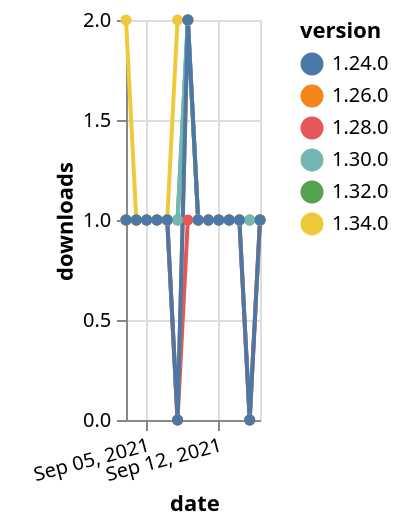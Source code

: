{"$schema": "https://vega.github.io/schema/vega-lite/v5.json", "description": "A simple bar chart with embedded data.", "data": {"values": [{"date": "2021-09-03", "total": 116, "delta": 2, "version": "1.34.0"}, {"date": "2021-09-04", "total": 117, "delta": 1, "version": "1.34.0"}, {"date": "2021-09-05", "total": 118, "delta": 1, "version": "1.34.0"}, {"date": "2021-09-06", "total": 119, "delta": 1, "version": "1.34.0"}, {"date": "2021-09-07", "total": 120, "delta": 1, "version": "1.34.0"}, {"date": "2021-09-08", "total": 122, "delta": 2, "version": "1.34.0"}, {"date": "2021-09-09", "total": 124, "delta": 2, "version": "1.34.0"}, {"date": "2021-09-10", "total": 125, "delta": 1, "version": "1.34.0"}, {"date": "2021-09-11", "total": 126, "delta": 1, "version": "1.34.0"}, {"date": "2021-09-12", "total": 127, "delta": 1, "version": "1.34.0"}, {"date": "2021-09-13", "total": 128, "delta": 1, "version": "1.34.0"}, {"date": "2021-09-14", "total": 129, "delta": 1, "version": "1.34.0"}, {"date": "2021-09-15", "total": 130, "delta": 1, "version": "1.34.0"}, {"date": "2021-09-16", "total": 131, "delta": 1, "version": "1.34.0"}, {"date": "2021-09-03", "total": 162, "delta": 1, "version": "1.32.0"}, {"date": "2021-09-04", "total": 163, "delta": 1, "version": "1.32.0"}, {"date": "2021-09-05", "total": 164, "delta": 1, "version": "1.32.0"}, {"date": "2021-09-06", "total": 165, "delta": 1, "version": "1.32.0"}, {"date": "2021-09-07", "total": 166, "delta": 1, "version": "1.32.0"}, {"date": "2021-09-08", "total": 167, "delta": 1, "version": "1.32.0"}, {"date": "2021-09-09", "total": 169, "delta": 2, "version": "1.32.0"}, {"date": "2021-09-10", "total": 170, "delta": 1, "version": "1.32.0"}, {"date": "2021-09-11", "total": 171, "delta": 1, "version": "1.32.0"}, {"date": "2021-09-12", "total": 172, "delta": 1, "version": "1.32.0"}, {"date": "2021-09-13", "total": 173, "delta": 1, "version": "1.32.0"}, {"date": "2021-09-14", "total": 174, "delta": 1, "version": "1.32.0"}, {"date": "2021-09-15", "total": 175, "delta": 1, "version": "1.32.0"}, {"date": "2021-09-16", "total": 176, "delta": 1, "version": "1.32.0"}, {"date": "2021-09-03", "total": 161, "delta": 1, "version": "1.28.0"}, {"date": "2021-09-04", "total": 162, "delta": 1, "version": "1.28.0"}, {"date": "2021-09-05", "total": 163, "delta": 1, "version": "1.28.0"}, {"date": "2021-09-06", "total": 164, "delta": 1, "version": "1.28.0"}, {"date": "2021-09-07", "total": 165, "delta": 1, "version": "1.28.0"}, {"date": "2021-09-08", "total": 165, "delta": 0, "version": "1.28.0"}, {"date": "2021-09-09", "total": 166, "delta": 1, "version": "1.28.0"}, {"date": "2021-09-10", "total": 167, "delta": 1, "version": "1.28.0"}, {"date": "2021-09-11", "total": 168, "delta": 1, "version": "1.28.0"}, {"date": "2021-09-12", "total": 169, "delta": 1, "version": "1.28.0"}, {"date": "2021-09-13", "total": 170, "delta": 1, "version": "1.28.0"}, {"date": "2021-09-14", "total": 171, "delta": 1, "version": "1.28.0"}, {"date": "2021-09-15", "total": 171, "delta": 0, "version": "1.28.0"}, {"date": "2021-09-16", "total": 172, "delta": 1, "version": "1.28.0"}, {"date": "2021-09-03", "total": 176, "delta": 1, "version": "1.26.0"}, {"date": "2021-09-04", "total": 177, "delta": 1, "version": "1.26.0"}, {"date": "2021-09-05", "total": 178, "delta": 1, "version": "1.26.0"}, {"date": "2021-09-06", "total": 179, "delta": 1, "version": "1.26.0"}, {"date": "2021-09-07", "total": 180, "delta": 1, "version": "1.26.0"}, {"date": "2021-09-08", "total": 180, "delta": 0, "version": "1.26.0"}, {"date": "2021-09-09", "total": 182, "delta": 2, "version": "1.26.0"}, {"date": "2021-09-10", "total": 183, "delta": 1, "version": "1.26.0"}, {"date": "2021-09-11", "total": 184, "delta": 1, "version": "1.26.0"}, {"date": "2021-09-12", "total": 185, "delta": 1, "version": "1.26.0"}, {"date": "2021-09-13", "total": 186, "delta": 1, "version": "1.26.0"}, {"date": "2021-09-14", "total": 187, "delta": 1, "version": "1.26.0"}, {"date": "2021-09-15", "total": 187, "delta": 0, "version": "1.26.0"}, {"date": "2021-09-16", "total": 188, "delta": 1, "version": "1.26.0"}, {"date": "2021-09-03", "total": 142, "delta": 1, "version": "1.30.0"}, {"date": "2021-09-04", "total": 143, "delta": 1, "version": "1.30.0"}, {"date": "2021-09-05", "total": 144, "delta": 1, "version": "1.30.0"}, {"date": "2021-09-06", "total": 145, "delta": 1, "version": "1.30.0"}, {"date": "2021-09-07", "total": 146, "delta": 1, "version": "1.30.0"}, {"date": "2021-09-08", "total": 147, "delta": 1, "version": "1.30.0"}, {"date": "2021-09-09", "total": 149, "delta": 2, "version": "1.30.0"}, {"date": "2021-09-10", "total": 150, "delta": 1, "version": "1.30.0"}, {"date": "2021-09-11", "total": 151, "delta": 1, "version": "1.30.0"}, {"date": "2021-09-12", "total": 152, "delta": 1, "version": "1.30.0"}, {"date": "2021-09-13", "total": 153, "delta": 1, "version": "1.30.0"}, {"date": "2021-09-14", "total": 154, "delta": 1, "version": "1.30.0"}, {"date": "2021-09-15", "total": 155, "delta": 1, "version": "1.30.0"}, {"date": "2021-09-16", "total": 156, "delta": 1, "version": "1.30.0"}, {"date": "2021-09-03", "total": 219, "delta": 1, "version": "1.24.0"}, {"date": "2021-09-04", "total": 220, "delta": 1, "version": "1.24.0"}, {"date": "2021-09-05", "total": 221, "delta": 1, "version": "1.24.0"}, {"date": "2021-09-06", "total": 222, "delta": 1, "version": "1.24.0"}, {"date": "2021-09-07", "total": 223, "delta": 1, "version": "1.24.0"}, {"date": "2021-09-08", "total": 223, "delta": 0, "version": "1.24.0"}, {"date": "2021-09-09", "total": 225, "delta": 2, "version": "1.24.0"}, {"date": "2021-09-10", "total": 226, "delta": 1, "version": "1.24.0"}, {"date": "2021-09-11", "total": 227, "delta": 1, "version": "1.24.0"}, {"date": "2021-09-12", "total": 228, "delta": 1, "version": "1.24.0"}, {"date": "2021-09-13", "total": 229, "delta": 1, "version": "1.24.0"}, {"date": "2021-09-14", "total": 230, "delta": 1, "version": "1.24.0"}, {"date": "2021-09-15", "total": 230, "delta": 0, "version": "1.24.0"}, {"date": "2021-09-16", "total": 231, "delta": 1, "version": "1.24.0"}]}, "width": "container", "mark": {"type": "line", "point": {"filled": true}}, "encoding": {"x": {"field": "date", "type": "temporal", "timeUnit": "yearmonthdate", "title": "date", "axis": {"labelAngle": -15}}, "y": {"field": "delta", "type": "quantitative", "title": "downloads"}, "color": {"field": "version", "type": "nominal"}, "tooltip": {"field": "delta"}}}